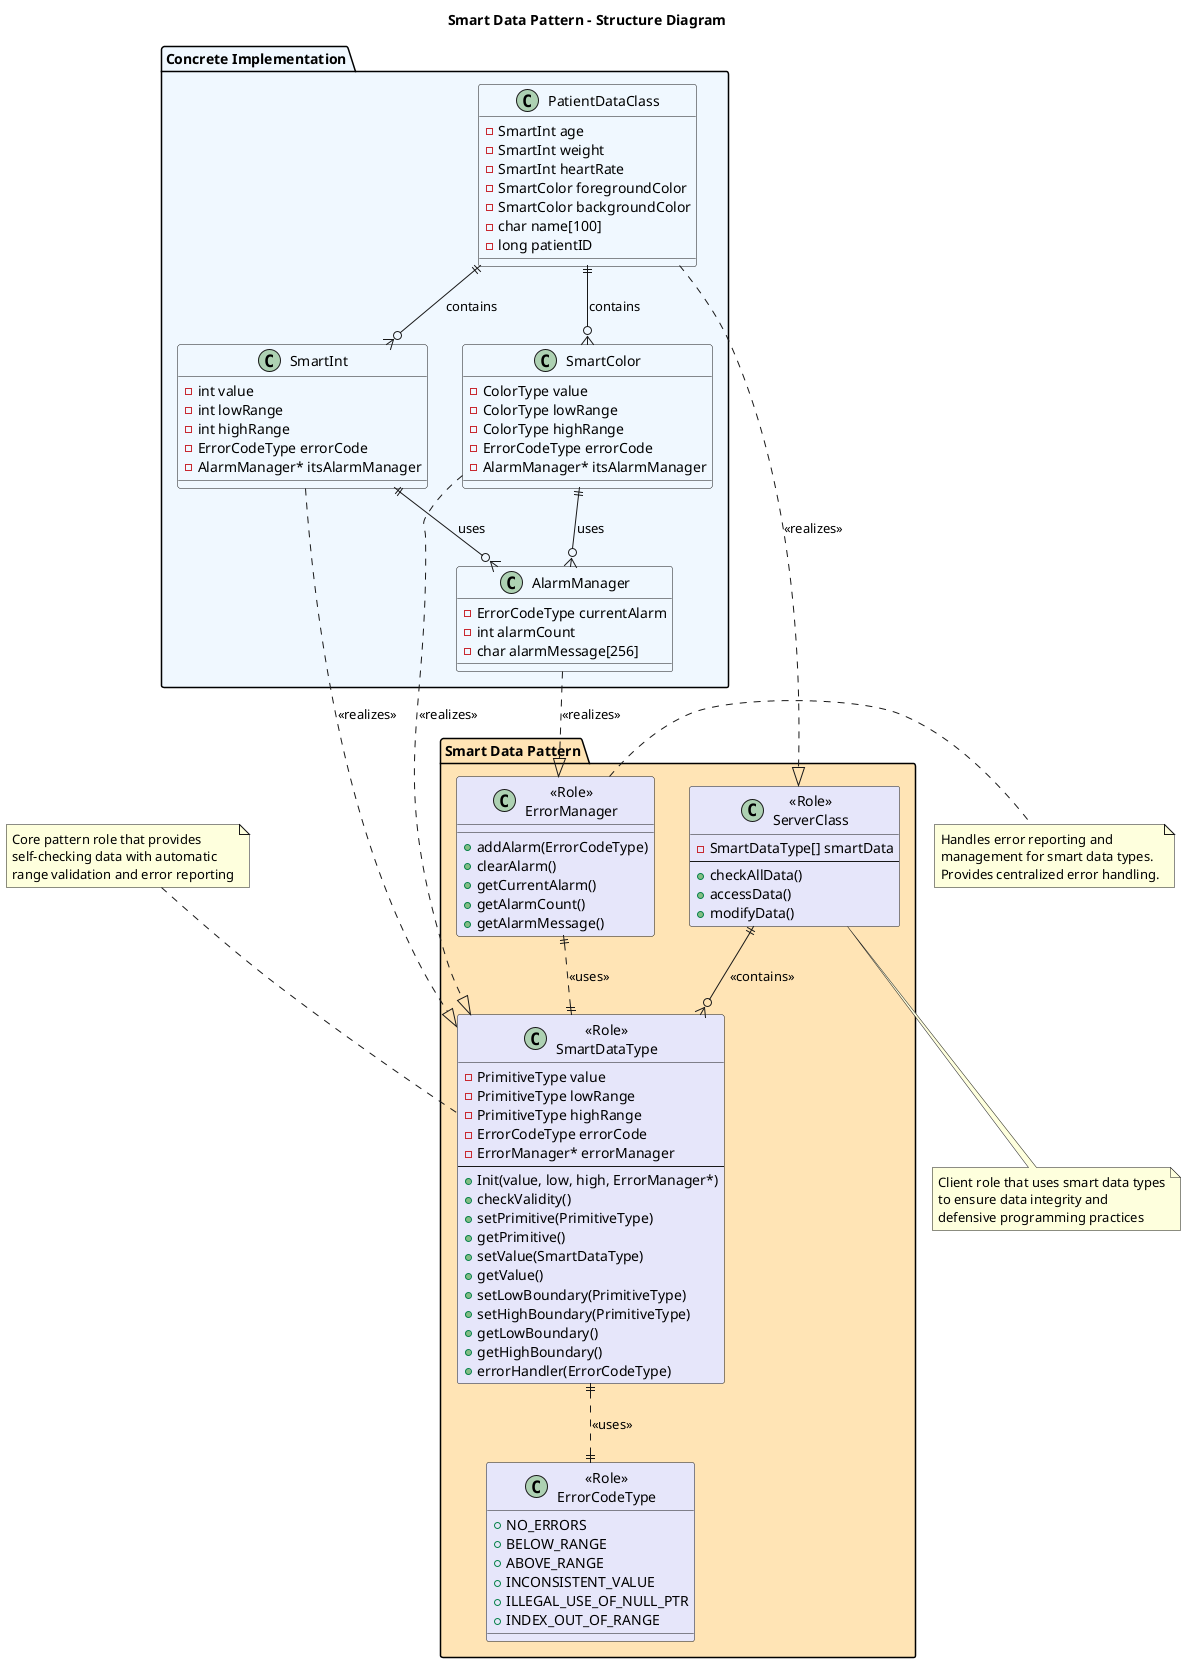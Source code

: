 @startuml Smart_Data_Pattern_Structure

title Smart Data Pattern - Structure Diagram

!define PATTERN_COLOR #FFE4B5
!define ROLE_COLOR #E6E6FA
!define CONCRETE_COLOR #F0F8FF

package "Smart Data Pattern" PATTERN_COLOR {
    
    class "<<Role>>\nErrorCodeType" as ErrorCodeType ROLE_COLOR {
        + NO_ERRORS
        + BELOW_RANGE
        + ABOVE_RANGE
        + INCONSISTENT_VALUE
        + ILLEGAL_USE_OF_NULL_PTR
        + INDEX_OUT_OF_RANGE
    }
    
    class "<<Role>>\nErrorManager" as ErrorManager ROLE_COLOR {
        + addAlarm(ErrorCodeType)
        + clearAlarm()
        + getCurrentAlarm()
        + getAlarmCount()
        + getAlarmMessage()
    }
    
    class "<<Role>>\nSmartDataType" as SmartDataType ROLE_COLOR {
        - PrimitiveType value
        - PrimitiveType lowRange
        - PrimitiveType highRange
        - ErrorCodeType errorCode
        - ErrorManager* errorManager
        --
        + Init(value, low, high, ErrorManager*)
        + checkValidity()
        + setPrimitive(PrimitiveType)
        + getPrimitive()
        + setValue(SmartDataType)
        + getValue()
        + setLowBoundary(PrimitiveType)
        + setHighBoundary(PrimitiveType)
        + getLowBoundary()
        + getHighBoundary()
        + errorHandler(ErrorCodeType)
    }
    
    class "<<Role>>\nServerClass" as ServerClass ROLE_COLOR {
        - SmartDataType[] smartData
        --
        + checkAllData()
        + accessData()
        + modifyData()
    }
}

package "Concrete Implementation" CONCRETE_COLOR {
    
    class "AlarmManager" as ConcreteErrorManager CONCRETE_COLOR {
        - ErrorCodeType currentAlarm
        - int alarmCount
        - char alarmMessage[256]
    }
    
    class "SmartInt" as ConcreteSmartInt CONCRETE_COLOR {
        - int value
        - int lowRange
        - int highRange
        - ErrorCodeType errorCode
        - AlarmManager* itsAlarmManager
    }
    
    class "SmartColor" as ConcreteSmartColor CONCRETE_COLOR {
        - ColorType value
        - ColorType lowRange
        - ColorType highRange
        - ErrorCodeType errorCode
        - AlarmManager* itsAlarmManager
    }
    
    class "PatientDataClass" as ConcreteServerClass CONCRETE_COLOR {
        - SmartInt age
        - SmartInt weight
        - SmartInt heartRate
        - SmartColor foregroundColor
        - SmartColor backgroundColor
        - char name[100]
        - long patientID
    }
}

' Pattern Role Relationships
ErrorManager ||..|| SmartDataType : <<uses>>
SmartDataType ||..|| ErrorCodeType : <<uses>>
ServerClass ||--o{ SmartDataType : <<contains>>

' Implementation Relationships
ConcreteErrorManager ..|> ErrorManager : <<realizes>>
ConcreteSmartInt ..|> SmartDataType : <<realizes>>
ConcreteSmartColor ..|> SmartDataType : <<realizes>>
ConcreteServerClass ..|> ServerClass : <<realizes>>

ConcreteSmartInt ||--o{ ConcreteErrorManager : uses
ConcreteSmartColor ||--o{ ConcreteErrorManager : uses
ConcreteServerClass ||--o{ ConcreteSmartInt : contains
ConcreteServerClass ||--o{ ConcreteSmartColor : contains

note top of SmartDataType : Core pattern role that provides\nself-checking data with automatic\nrange validation and error reporting

note bottom of ServerClass : Client role that uses smart data types\nto ensure data integrity and\ndefensive programming practices

note right of ErrorManager : Handles error reporting and\nmanagement for smart data types.\nProvides centralized error handling.

@enduml

